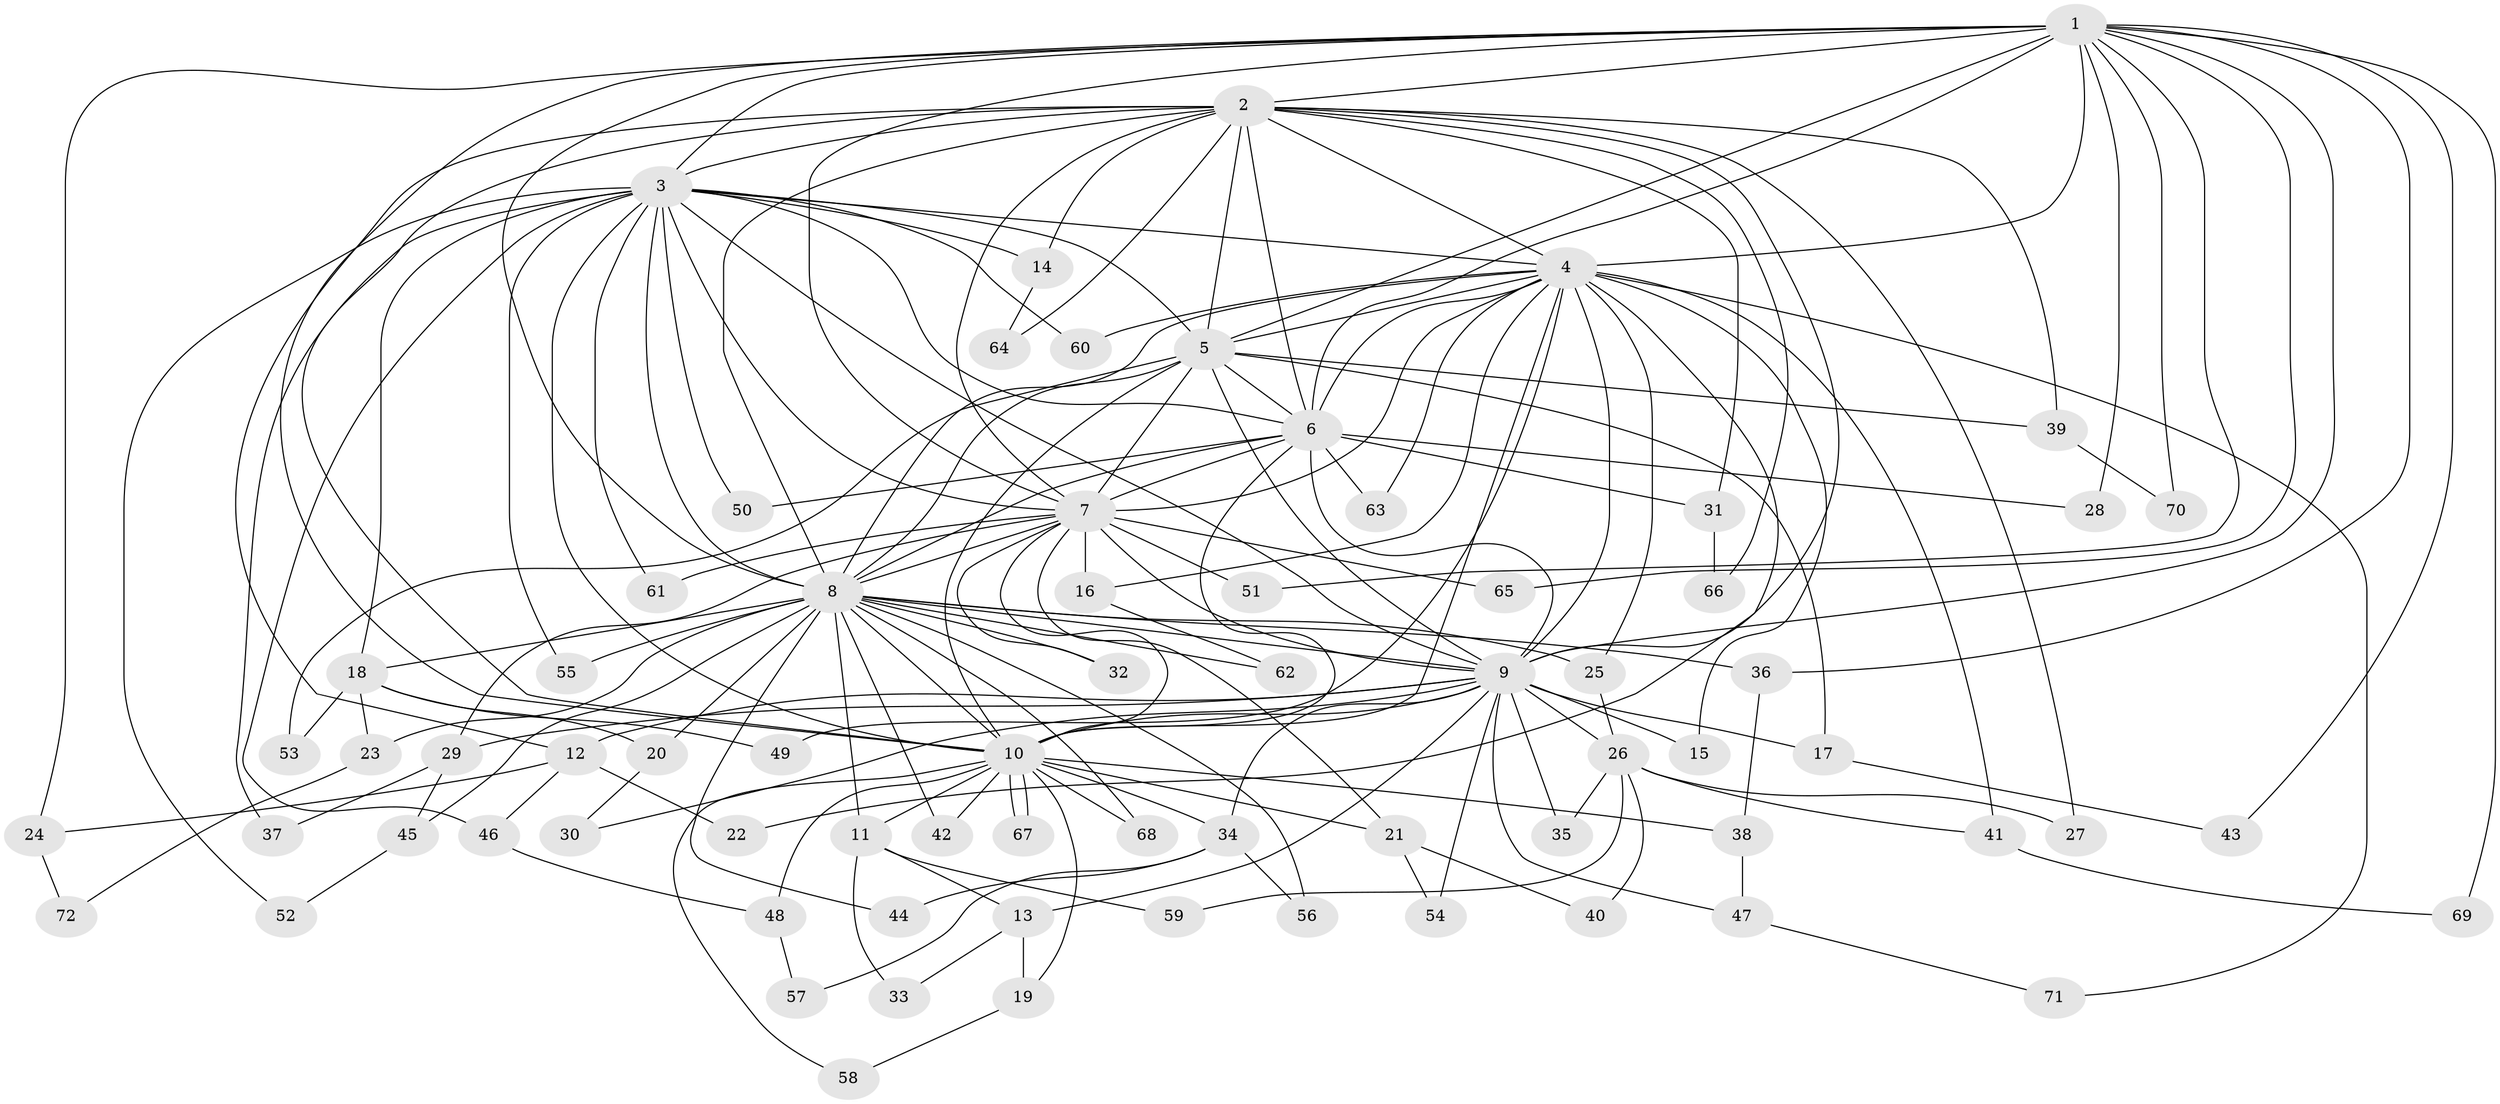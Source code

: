 // coarse degree distribution, {10: 0.023255813953488372, 21: 0.023255813953488372, 19: 0.023255813953488372, 7: 0.023255813953488372, 14: 0.023255813953488372, 5: 0.06976744186046512, 4: 0.046511627906976744, 2: 0.46511627906976744, 1: 0.06976744186046512, 3: 0.20930232558139536, 6: 0.023255813953488372}
// Generated by graph-tools (version 1.1) at 2025/17/03/04/25 18:17:56]
// undirected, 72 vertices, 169 edges
graph export_dot {
graph [start="1"]
  node [color=gray90,style=filled];
  1;
  2;
  3;
  4;
  5;
  6;
  7;
  8;
  9;
  10;
  11;
  12;
  13;
  14;
  15;
  16;
  17;
  18;
  19;
  20;
  21;
  22;
  23;
  24;
  25;
  26;
  27;
  28;
  29;
  30;
  31;
  32;
  33;
  34;
  35;
  36;
  37;
  38;
  39;
  40;
  41;
  42;
  43;
  44;
  45;
  46;
  47;
  48;
  49;
  50;
  51;
  52;
  53;
  54;
  55;
  56;
  57;
  58;
  59;
  60;
  61;
  62;
  63;
  64;
  65;
  66;
  67;
  68;
  69;
  70;
  71;
  72;
  1 -- 2;
  1 -- 3;
  1 -- 4;
  1 -- 5;
  1 -- 6;
  1 -- 7;
  1 -- 8;
  1 -- 9;
  1 -- 10;
  1 -- 24;
  1 -- 28;
  1 -- 36;
  1 -- 43;
  1 -- 51;
  1 -- 65;
  1 -- 69;
  1 -- 70;
  2 -- 3;
  2 -- 4;
  2 -- 5;
  2 -- 6;
  2 -- 7;
  2 -- 8;
  2 -- 9;
  2 -- 10;
  2 -- 12;
  2 -- 14;
  2 -- 27;
  2 -- 31;
  2 -- 39;
  2 -- 64;
  2 -- 66;
  3 -- 4;
  3 -- 5;
  3 -- 6;
  3 -- 7;
  3 -- 8;
  3 -- 9;
  3 -- 10;
  3 -- 14;
  3 -- 18;
  3 -- 37;
  3 -- 46;
  3 -- 50;
  3 -- 52;
  3 -- 55;
  3 -- 60;
  3 -- 61;
  4 -- 5;
  4 -- 6;
  4 -- 7;
  4 -- 8;
  4 -- 9;
  4 -- 10;
  4 -- 15;
  4 -- 16;
  4 -- 22;
  4 -- 25;
  4 -- 41;
  4 -- 49;
  4 -- 60;
  4 -- 63;
  4 -- 71;
  5 -- 6;
  5 -- 7;
  5 -- 8;
  5 -- 9;
  5 -- 10;
  5 -- 17;
  5 -- 39;
  5 -- 53;
  6 -- 7;
  6 -- 8;
  6 -- 9;
  6 -- 10;
  6 -- 28;
  6 -- 31;
  6 -- 50;
  6 -- 63;
  7 -- 8;
  7 -- 9;
  7 -- 10;
  7 -- 16;
  7 -- 21;
  7 -- 29;
  7 -- 32;
  7 -- 51;
  7 -- 61;
  7 -- 65;
  8 -- 9;
  8 -- 10;
  8 -- 11;
  8 -- 18;
  8 -- 20;
  8 -- 23;
  8 -- 25;
  8 -- 32;
  8 -- 36;
  8 -- 42;
  8 -- 44;
  8 -- 45;
  8 -- 55;
  8 -- 56;
  8 -- 62;
  8 -- 68;
  9 -- 10;
  9 -- 12;
  9 -- 13;
  9 -- 15;
  9 -- 17;
  9 -- 26;
  9 -- 29;
  9 -- 30;
  9 -- 34;
  9 -- 35;
  9 -- 47;
  9 -- 54;
  10 -- 11;
  10 -- 19;
  10 -- 21;
  10 -- 34;
  10 -- 38;
  10 -- 42;
  10 -- 48;
  10 -- 58;
  10 -- 67;
  10 -- 67;
  10 -- 68;
  11 -- 13;
  11 -- 33;
  11 -- 59;
  12 -- 22;
  12 -- 24;
  12 -- 46;
  13 -- 19;
  13 -- 33;
  14 -- 64;
  16 -- 62;
  17 -- 43;
  18 -- 20;
  18 -- 23;
  18 -- 49;
  18 -- 53;
  19 -- 58;
  20 -- 30;
  21 -- 40;
  21 -- 54;
  23 -- 72;
  24 -- 72;
  25 -- 26;
  26 -- 27;
  26 -- 35;
  26 -- 40;
  26 -- 41;
  26 -- 59;
  29 -- 37;
  29 -- 45;
  31 -- 66;
  34 -- 44;
  34 -- 56;
  34 -- 57;
  36 -- 38;
  38 -- 47;
  39 -- 70;
  41 -- 69;
  45 -- 52;
  46 -- 48;
  47 -- 71;
  48 -- 57;
}
